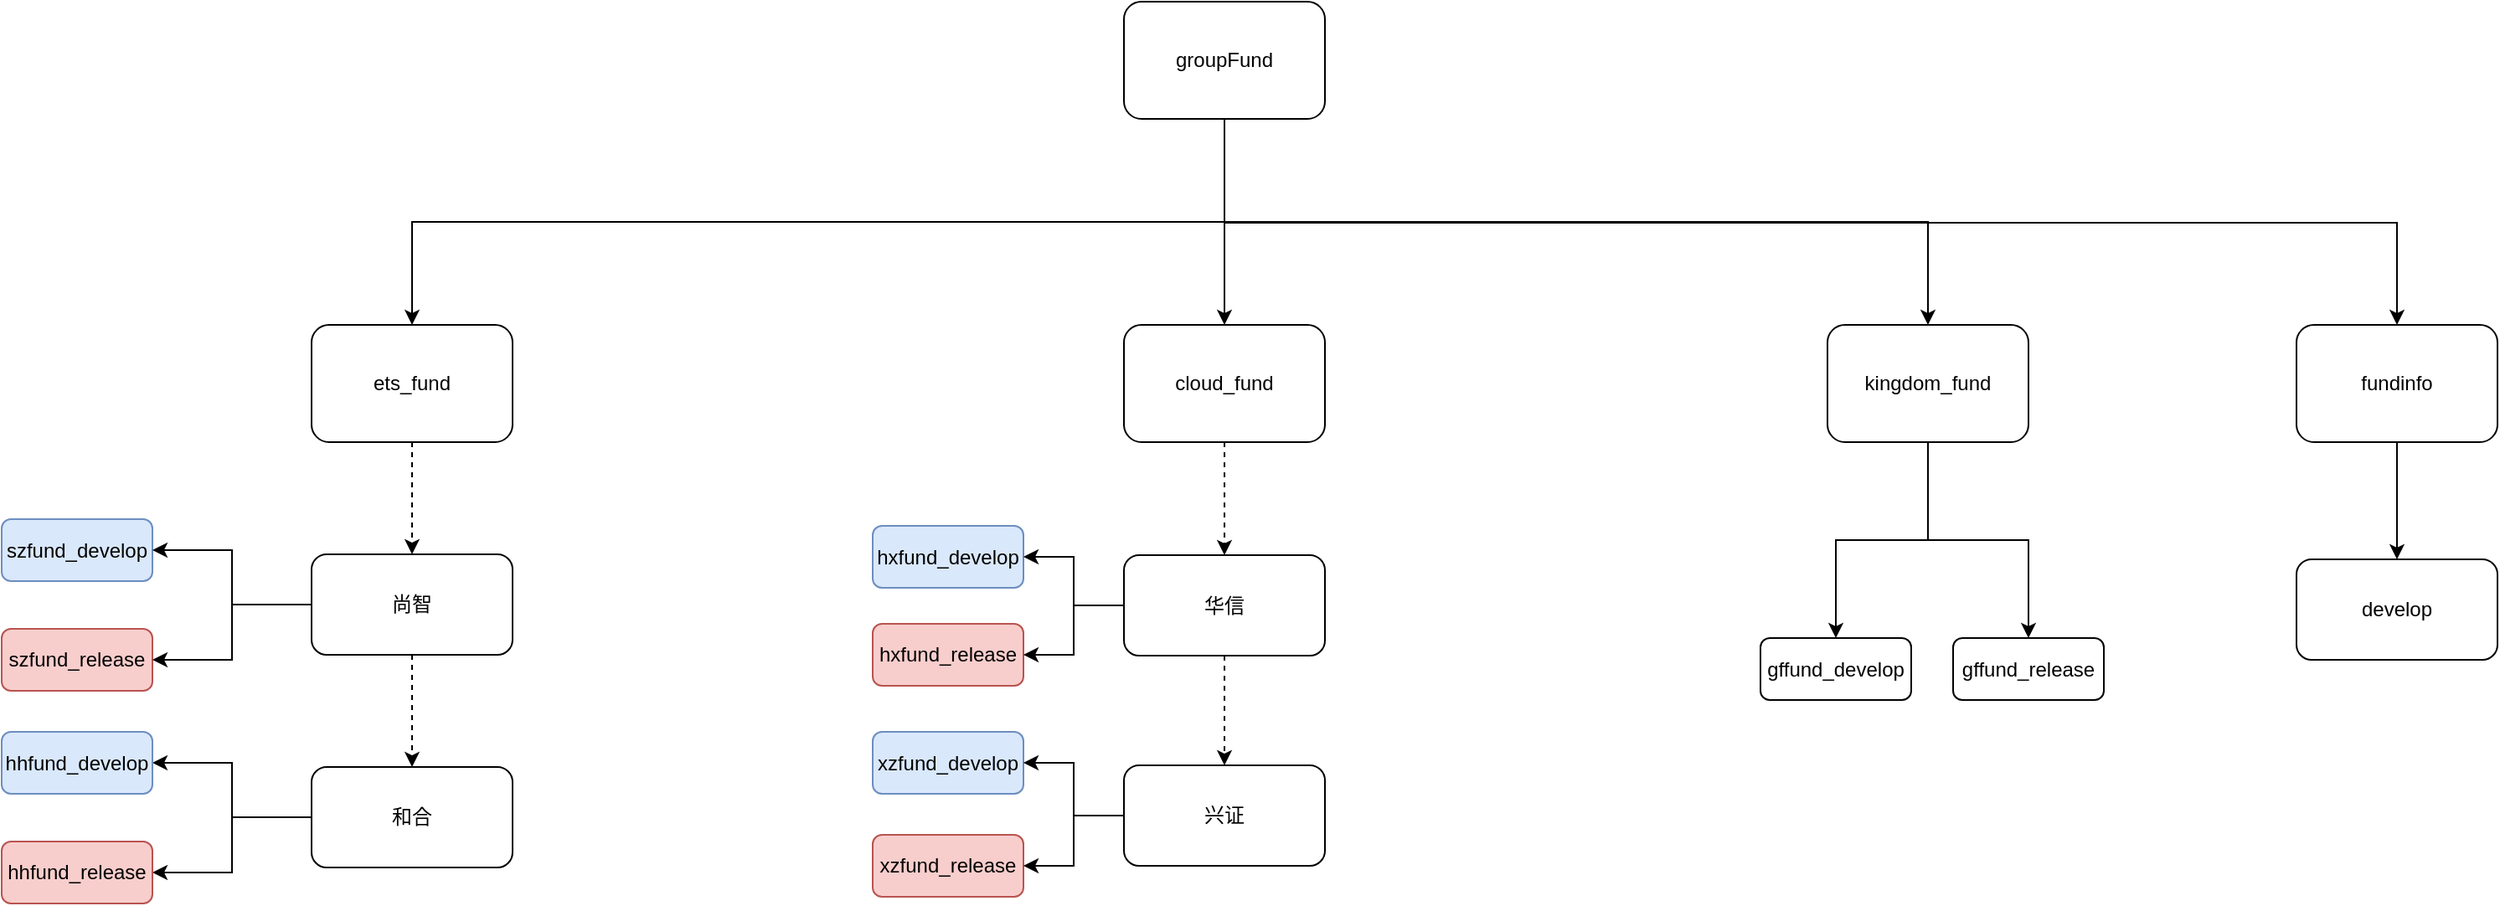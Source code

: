 <mxfile version="12.2.6" type="github" pages="1">
  <diagram id="bGpI3JKIUPhiKCbYNTpG" name="Page-1">
    <mxGraphModel dx="1422" dy="762" grid="1" gridSize="10" guides="1" tooltips="1" connect="1" arrows="1" fold="1" page="1" pageScale="1" pageWidth="3300" pageHeight="4681" math="0" shadow="0">
      <root>
        <mxCell id="0"/>
        <mxCell id="1" parent="0"/>
        <mxCell id="z22MFKtNenLAoitEVp-j-21" style="rounded=0;orthogonalLoop=1;jettySize=auto;html=1;edgeStyle=elbowEdgeStyle;elbow=vertical;" edge="1" parent="1" source="z22MFKtNenLAoitEVp-j-1" target="z22MFKtNenLAoitEVp-j-3">
          <mxGeometry relative="1" as="geometry"/>
        </mxCell>
        <mxCell id="z22MFKtNenLAoitEVp-j-22" style="edgeStyle=elbowEdgeStyle;rounded=0;orthogonalLoop=1;jettySize=auto;elbow=vertical;html=1;" edge="1" parent="1" source="z22MFKtNenLAoitEVp-j-1" target="z22MFKtNenLAoitEVp-j-6">
          <mxGeometry relative="1" as="geometry"/>
        </mxCell>
        <mxCell id="z22MFKtNenLAoitEVp-j-23" style="edgeStyle=elbowEdgeStyle;rounded=0;orthogonalLoop=1;jettySize=auto;elbow=vertical;html=1;" edge="1" parent="1" source="z22MFKtNenLAoitEVp-j-1" target="z22MFKtNenLAoitEVp-j-8">
          <mxGeometry relative="1" as="geometry"/>
        </mxCell>
        <mxCell id="z22MFKtNenLAoitEVp-j-24" style="edgeStyle=elbowEdgeStyle;rounded=0;orthogonalLoop=1;jettySize=auto;elbow=vertical;html=1;" edge="1" parent="1" source="z22MFKtNenLAoitEVp-j-1" target="z22MFKtNenLAoitEVp-j-11">
          <mxGeometry relative="1" as="geometry">
            <Array as="points">
              <mxPoint x="1120" y="282"/>
            </Array>
          </mxGeometry>
        </mxCell>
        <mxCell id="z22MFKtNenLAoitEVp-j-1" value="groupFund" style="rounded=1;whiteSpace=wrap;html=1;" vertex="1" parent="1">
          <mxGeometry x="750" y="150" width="120" height="70" as="geometry"/>
        </mxCell>
        <mxCell id="z22MFKtNenLAoitEVp-j-54" style="edgeStyle=elbowEdgeStyle;rounded=0;orthogonalLoop=1;jettySize=auto;html=1;entryX=0.5;entryY=0;entryDx=0;entryDy=0;dashed=1;" edge="1" parent="1" source="z22MFKtNenLAoitEVp-j-3" target="z22MFKtNenLAoitEVp-j-47">
          <mxGeometry relative="1" as="geometry"/>
        </mxCell>
        <mxCell id="z22MFKtNenLAoitEVp-j-3" value="ets_fund" style="rounded=1;whiteSpace=wrap;html=1;" vertex="1" parent="1">
          <mxGeometry x="265" y="343" width="120" height="70" as="geometry"/>
        </mxCell>
        <mxCell id="z22MFKtNenLAoitEVp-j-68" style="edgeStyle=elbowEdgeStyle;rounded=0;orthogonalLoop=1;jettySize=auto;html=1;dashed=1;" edge="1" parent="1" source="z22MFKtNenLAoitEVp-j-6" target="z22MFKtNenLAoitEVp-j-61">
          <mxGeometry relative="1" as="geometry"/>
        </mxCell>
        <mxCell id="z22MFKtNenLAoitEVp-j-6" value="cloud_fund" style="rounded=1;whiteSpace=wrap;html=1;" vertex="1" parent="1">
          <mxGeometry x="750" y="343" width="120" height="70" as="geometry"/>
        </mxCell>
        <mxCell id="z22MFKtNenLAoitEVp-j-45" style="edgeStyle=elbowEdgeStyle;rounded=0;orthogonalLoop=1;jettySize=auto;elbow=vertical;html=1;" edge="1" parent="1" source="z22MFKtNenLAoitEVp-j-8" target="z22MFKtNenLAoitEVp-j-43">
          <mxGeometry relative="1" as="geometry"/>
        </mxCell>
        <mxCell id="z22MFKtNenLAoitEVp-j-46" style="edgeStyle=elbowEdgeStyle;rounded=0;orthogonalLoop=1;jettySize=auto;elbow=vertical;html=1;" edge="1" parent="1" source="z22MFKtNenLAoitEVp-j-8" target="z22MFKtNenLAoitEVp-j-44">
          <mxGeometry relative="1" as="geometry"/>
        </mxCell>
        <mxCell id="z22MFKtNenLAoitEVp-j-8" value="kingdom_fund" style="rounded=1;whiteSpace=wrap;html=1;" vertex="1" parent="1">
          <mxGeometry x="1170" y="343" width="120" height="70" as="geometry"/>
        </mxCell>
        <mxCell id="z22MFKtNenLAoitEVp-j-26" style="edgeStyle=elbowEdgeStyle;rounded=0;orthogonalLoop=1;jettySize=auto;elbow=vertical;html=1;" edge="1" parent="1" source="z22MFKtNenLAoitEVp-j-11" target="z22MFKtNenLAoitEVp-j-25">
          <mxGeometry relative="1" as="geometry"/>
        </mxCell>
        <mxCell id="z22MFKtNenLAoitEVp-j-11" value="fundinfo" style="rounded=1;whiteSpace=wrap;html=1;" vertex="1" parent="1">
          <mxGeometry x="1450" y="343" width="120" height="70" as="geometry"/>
        </mxCell>
        <mxCell id="z22MFKtNenLAoitEVp-j-25" value="develop" style="rounded=1;whiteSpace=wrap;html=1;strokeColor=#000000;" vertex="1" parent="1">
          <mxGeometry x="1450" y="483" width="120" height="60" as="geometry"/>
        </mxCell>
        <mxCell id="z22MFKtNenLAoitEVp-j-27" value="szfund_develop" style="rounded=1;whiteSpace=wrap;html=1;strokeColor=#6c8ebf;fillColor=#dae8fc;" vertex="1" parent="1">
          <mxGeometry x="80" y="459" width="90" height="37" as="geometry"/>
        </mxCell>
        <mxCell id="z22MFKtNenLAoitEVp-j-28" value="szfund_release" style="rounded=1;whiteSpace=wrap;html=1;strokeColor=#b85450;fillColor=#f8cecc;" vertex="1" parent="1">
          <mxGeometry x="80" y="524.5" width="90" height="37" as="geometry"/>
        </mxCell>
        <mxCell id="z22MFKtNenLAoitEVp-j-35" value="hxfund_develop" style="rounded=1;whiteSpace=wrap;html=1;strokeColor=#6c8ebf;fillColor=#dae8fc;" vertex="1" parent="1">
          <mxGeometry x="600" y="463" width="90" height="37" as="geometry"/>
        </mxCell>
        <mxCell id="z22MFKtNenLAoitEVp-j-36" value="hxfund_release" style="rounded=1;whiteSpace=wrap;html=1;strokeColor=#b85450;fillColor=#f8cecc;" vertex="1" parent="1">
          <mxGeometry x="600" y="521.5" width="90" height="37" as="geometry"/>
        </mxCell>
        <mxCell id="z22MFKtNenLAoitEVp-j-37" value="xzfund_develop" style="rounded=1;whiteSpace=wrap;html=1;strokeColor=#6c8ebf;fillColor=#dae8fc;" vertex="1" parent="1">
          <mxGeometry x="600" y="586" width="90" height="37" as="geometry"/>
        </mxCell>
        <mxCell id="z22MFKtNenLAoitEVp-j-38" value="xzfund_release" style="rounded=1;whiteSpace=wrap;html=1;strokeColor=#b85450;fillColor=#f8cecc;" vertex="1" parent="1">
          <mxGeometry x="600" y="647.5" width="90" height="37" as="geometry"/>
        </mxCell>
        <mxCell id="z22MFKtNenLAoitEVp-j-43" value="gffund_develop" style="rounded=1;whiteSpace=wrap;html=1;strokeColor=#000000;" vertex="1" parent="1">
          <mxGeometry x="1130" y="530" width="90" height="37" as="geometry"/>
        </mxCell>
        <mxCell id="z22MFKtNenLAoitEVp-j-44" value="gffund_release" style="rounded=1;whiteSpace=wrap;html=1;strokeColor=#000000;" vertex="1" parent="1">
          <mxGeometry x="1245" y="530" width="90" height="37" as="geometry"/>
        </mxCell>
        <mxCell id="z22MFKtNenLAoitEVp-j-52" style="edgeStyle=elbowEdgeStyle;rounded=0;orthogonalLoop=1;jettySize=auto;html=1;" edge="1" parent="1" source="z22MFKtNenLAoitEVp-j-47" target="z22MFKtNenLAoitEVp-j-27">
          <mxGeometry relative="1" as="geometry"/>
        </mxCell>
        <mxCell id="z22MFKtNenLAoitEVp-j-53" style="edgeStyle=elbowEdgeStyle;rounded=0;orthogonalLoop=1;jettySize=auto;html=1;entryX=1;entryY=0.5;entryDx=0;entryDy=0;" edge="1" parent="1" source="z22MFKtNenLAoitEVp-j-47" target="z22MFKtNenLAoitEVp-j-28">
          <mxGeometry relative="1" as="geometry"/>
        </mxCell>
        <mxCell id="z22MFKtNenLAoitEVp-j-56" value="" style="edgeStyle=elbowEdgeStyle;rounded=0;orthogonalLoop=1;jettySize=auto;html=1;dashed=1;" edge="1" parent="1" source="z22MFKtNenLAoitEVp-j-47" target="z22MFKtNenLAoitEVp-j-55">
          <mxGeometry relative="1" as="geometry"/>
        </mxCell>
        <mxCell id="z22MFKtNenLAoitEVp-j-47" value="尚智" style="rounded=1;whiteSpace=wrap;html=1;strokeColor=#000000;" vertex="1" parent="1">
          <mxGeometry x="265" y="480" width="120" height="60" as="geometry"/>
        </mxCell>
        <mxCell id="z22MFKtNenLAoitEVp-j-59" style="edgeStyle=elbowEdgeStyle;rounded=0;orthogonalLoop=1;jettySize=auto;html=1;entryX=1;entryY=0.5;entryDx=0;entryDy=0;" edge="1" parent="1" source="z22MFKtNenLAoitEVp-j-55" target="z22MFKtNenLAoitEVp-j-57">
          <mxGeometry relative="1" as="geometry"/>
        </mxCell>
        <mxCell id="z22MFKtNenLAoitEVp-j-60" style="edgeStyle=elbowEdgeStyle;rounded=0;orthogonalLoop=1;jettySize=auto;html=1;entryX=1;entryY=0.5;entryDx=0;entryDy=0;" edge="1" parent="1" source="z22MFKtNenLAoitEVp-j-55" target="z22MFKtNenLAoitEVp-j-58">
          <mxGeometry relative="1" as="geometry"/>
        </mxCell>
        <mxCell id="z22MFKtNenLAoitEVp-j-55" value="和合" style="rounded=1;whiteSpace=wrap;html=1;strokeColor=#000000;" vertex="1" parent="1">
          <mxGeometry x="265" y="607" width="120" height="60" as="geometry"/>
        </mxCell>
        <mxCell id="z22MFKtNenLAoitEVp-j-57" value="hhfund_develop" style="rounded=1;whiteSpace=wrap;html=1;strokeColor=#6c8ebf;fillColor=#dae8fc;" vertex="1" parent="1">
          <mxGeometry x="80" y="586" width="90" height="37" as="geometry"/>
        </mxCell>
        <mxCell id="z22MFKtNenLAoitEVp-j-58" value="hhfund_release" style="rounded=1;whiteSpace=wrap;html=1;strokeColor=#b85450;fillColor=#f8cecc;" vertex="1" parent="1">
          <mxGeometry x="80" y="651.5" width="90" height="37" as="geometry"/>
        </mxCell>
        <mxCell id="z22MFKtNenLAoitEVp-j-63" style="edgeStyle=elbowEdgeStyle;rounded=0;orthogonalLoop=1;jettySize=auto;html=1;entryX=1;entryY=0.5;entryDx=0;entryDy=0;" edge="1" parent="1" source="z22MFKtNenLAoitEVp-j-61" target="z22MFKtNenLAoitEVp-j-35">
          <mxGeometry relative="1" as="geometry"/>
        </mxCell>
        <mxCell id="z22MFKtNenLAoitEVp-j-64" style="edgeStyle=elbowEdgeStyle;rounded=0;orthogonalLoop=1;jettySize=auto;html=1;entryX=1;entryY=0.5;entryDx=0;entryDy=0;" edge="1" parent="1" source="z22MFKtNenLAoitEVp-j-61" target="z22MFKtNenLAoitEVp-j-36">
          <mxGeometry relative="1" as="geometry"/>
        </mxCell>
        <mxCell id="z22MFKtNenLAoitEVp-j-69" style="edgeStyle=elbowEdgeStyle;rounded=0;orthogonalLoop=1;jettySize=auto;html=1;dashed=1;" edge="1" parent="1" source="z22MFKtNenLAoitEVp-j-61" target="z22MFKtNenLAoitEVp-j-62">
          <mxGeometry relative="1" as="geometry"/>
        </mxCell>
        <mxCell id="z22MFKtNenLAoitEVp-j-61" value="华信" style="rounded=1;whiteSpace=wrap;html=1;strokeColor=#000000;" vertex="1" parent="1">
          <mxGeometry x="750" y="480.5" width="120" height="60" as="geometry"/>
        </mxCell>
        <mxCell id="z22MFKtNenLAoitEVp-j-65" style="edgeStyle=elbowEdgeStyle;rounded=0;orthogonalLoop=1;jettySize=auto;html=1;" edge="1" parent="1" source="z22MFKtNenLAoitEVp-j-62" target="z22MFKtNenLAoitEVp-j-37">
          <mxGeometry relative="1" as="geometry"/>
        </mxCell>
        <mxCell id="z22MFKtNenLAoitEVp-j-67" style="edgeStyle=elbowEdgeStyle;rounded=0;orthogonalLoop=1;jettySize=auto;html=1;entryX=1;entryY=0.5;entryDx=0;entryDy=0;" edge="1" parent="1" source="z22MFKtNenLAoitEVp-j-62" target="z22MFKtNenLAoitEVp-j-38">
          <mxGeometry relative="1" as="geometry"/>
        </mxCell>
        <mxCell id="z22MFKtNenLAoitEVp-j-62" value="兴证" style="rounded=1;whiteSpace=wrap;html=1;strokeColor=#000000;" vertex="1" parent="1">
          <mxGeometry x="750" y="606" width="120" height="60" as="geometry"/>
        </mxCell>
      </root>
    </mxGraphModel>
  </diagram>
</mxfile>
